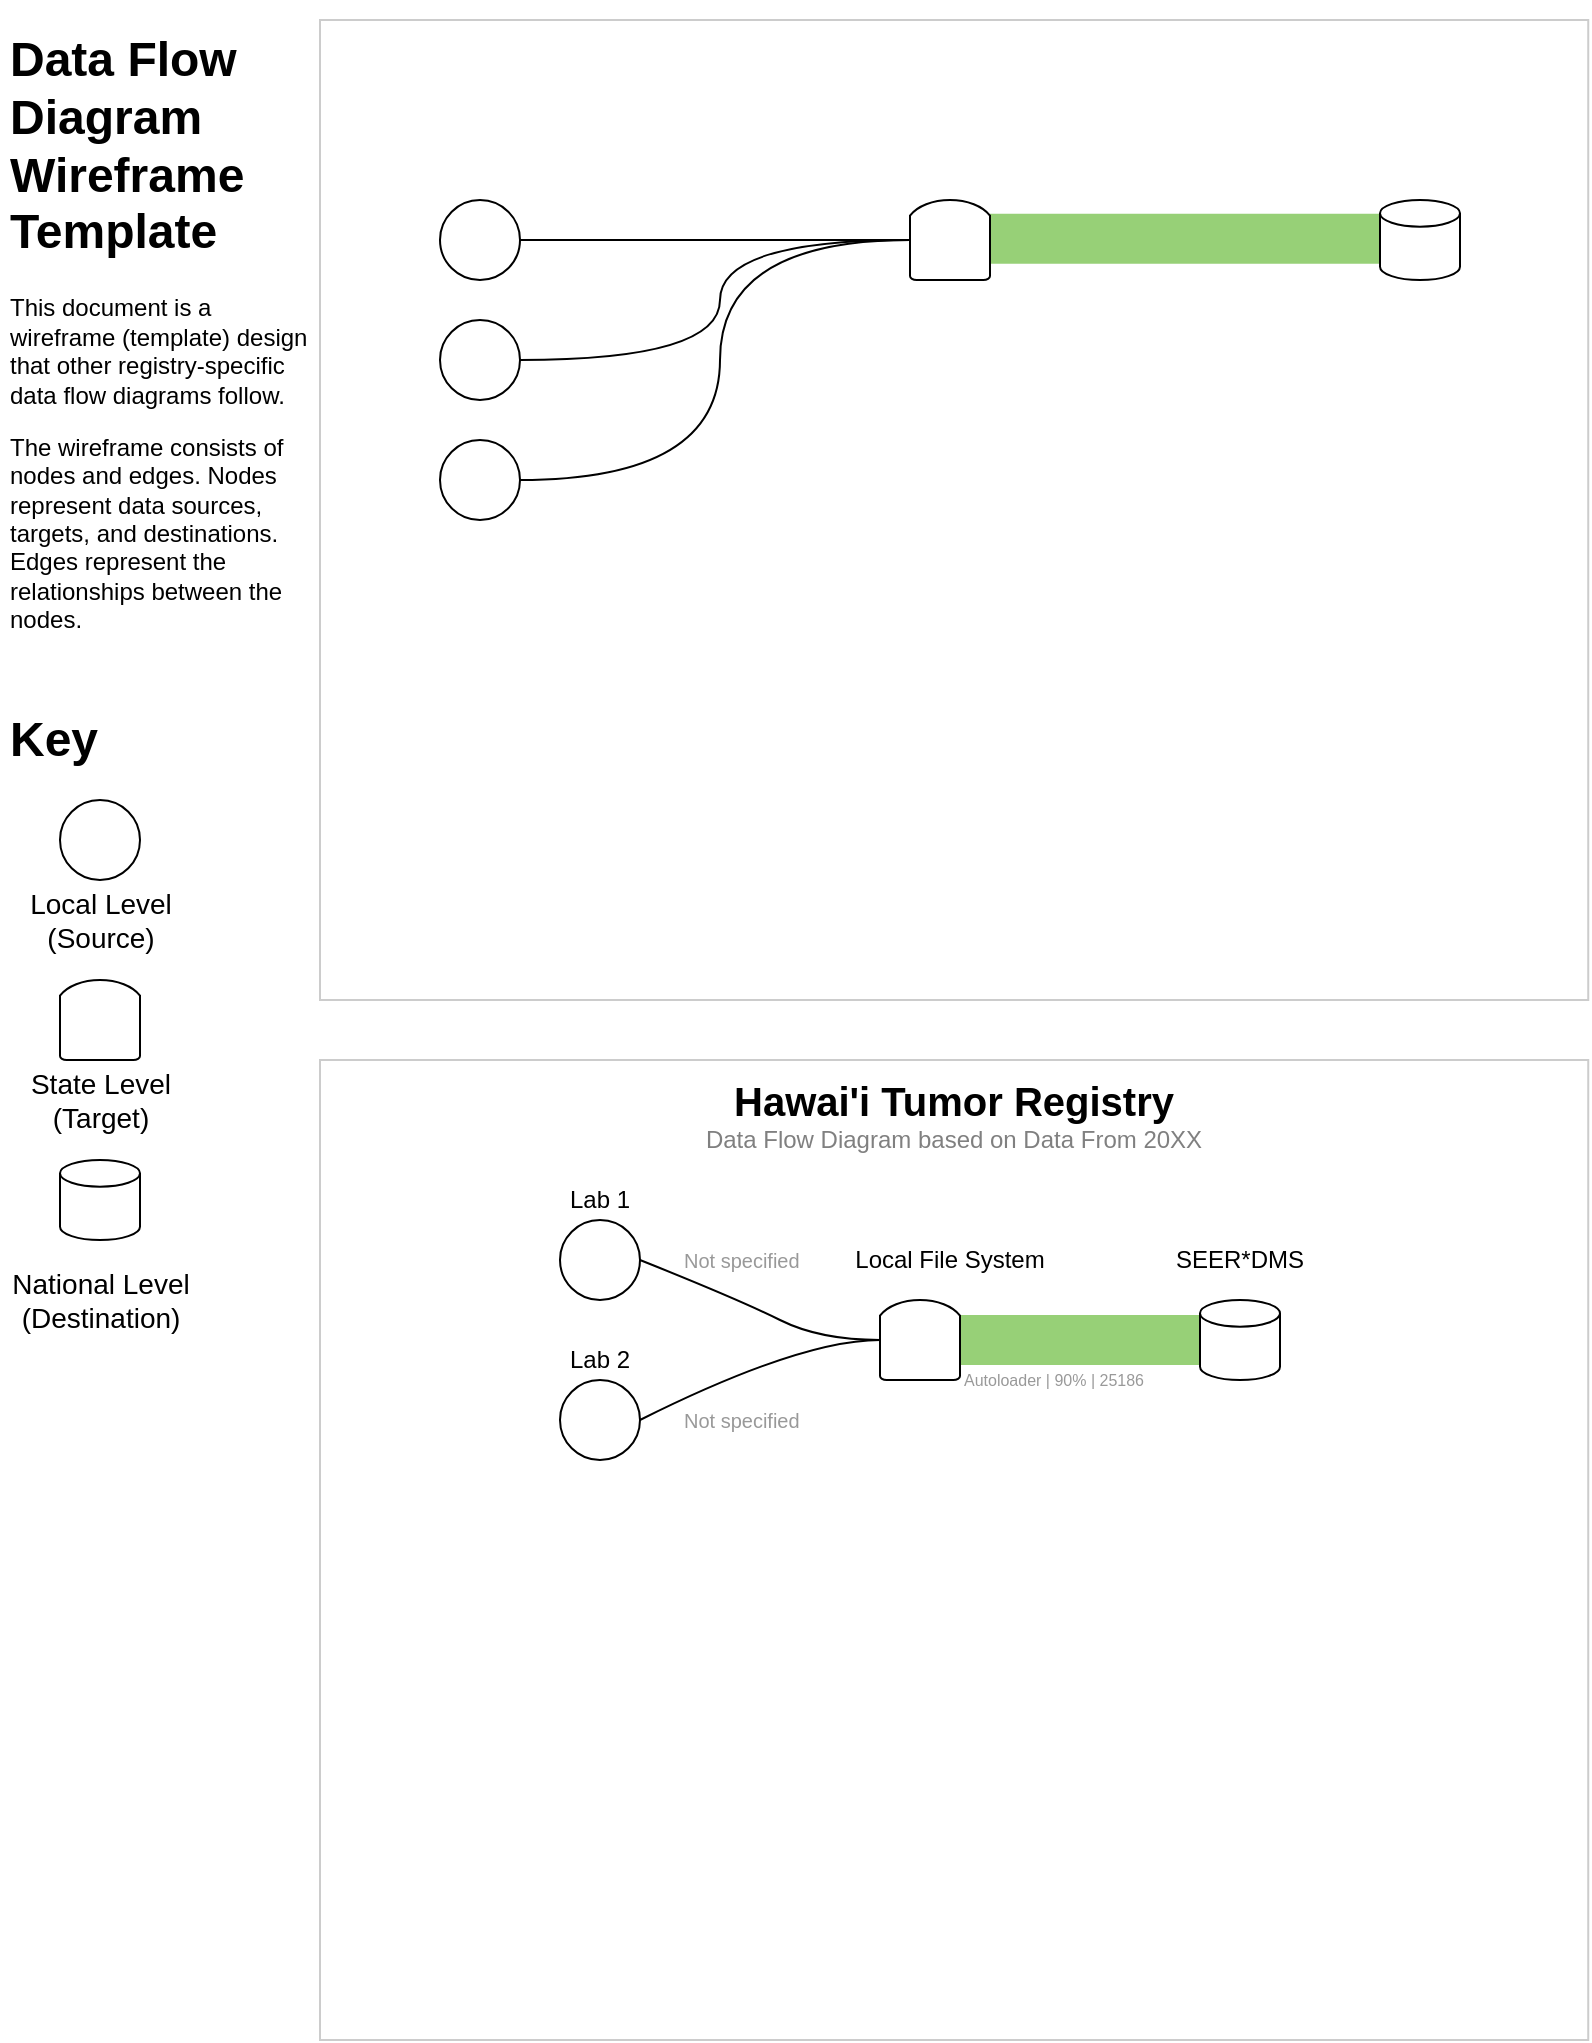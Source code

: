 <mxfile type="github" version="12.4.9">
  <diagram id="1LtGkpLCPf3KZeVMqJkY" name="Page-1">
    <mxGraphModel grid="1" dx="539" dy="319" gridSize="10" guides="1" tooltips="1" connect="1" arrows="1" fold="1" page="1" pageScale="1" pageWidth="850" pageHeight="1100" math="0" shadow="0">
      <root>
        <mxCell id="0"/>
        <mxCell id="1" value="Text" parent="0" style="locked=1;"/>
        <mxCell id="eJA-KfrndEvYRp83sPR4-4" value="&lt;h1&gt;Data Flow Diagram Wireframe Template&lt;/h1&gt;&lt;p&gt;This document is a wireframe (template) design that other registry-specific data flow diagrams follow.&lt;/p&gt;&lt;p&gt;The wireframe consists of nodes and edges. Nodes represent data sources, targets, and destinations. Edges represent the relationships between the nodes.&lt;/p&gt;" parent="1" style="text;html=1;strokeColor=none;fillColor=none;spacing=5;spacingTop=-20;whiteSpace=wrap;overflow=hidden;rounded=0;" vertex="1">
          <mxGeometry as="geometry" x="40" y="40" width="160" height="320"/>
        </mxCell>
        <mxCell id="eJA-KfrndEvYRp83sPR4-5" value="&lt;h1&gt;Key&lt;/h1&gt;&lt;p&gt;&lt;/p&gt;" parent="1" style="text;html=1;strokeColor=none;fillColor=none;spacing=5;spacingTop=-20;whiteSpace=wrap;overflow=hidden;rounded=0;" vertex="1">
          <mxGeometry as="geometry" x="40" y="380" width="160" height="40"/>
        </mxCell>
        <mxCell id="eJA-KfrndEvYRp83sPR4-17" value="" parent="1" style="ellipse;whiteSpace=wrap;html=1;aspect=fixed;" vertex="1">
          <mxGeometry as="geometry" x="70" y="430" width="40" height="40"/>
        </mxCell>
        <mxCell id="eJA-KfrndEvYRp83sPR4-21" value="" parent="1" style="strokeWidth=1;html=1;shape=mxgraph.flowchart.delay;whiteSpace=wrap;rotation=-90;" vertex="1">
          <mxGeometry as="geometry" x="70" y="520" width="40" height="40"/>
        </mxCell>
        <mxCell id="eJA-KfrndEvYRp83sPR4-22" value="" parent="1" style="strokeWidth=1;html=1;shape=mxgraph.flowchart.database;whiteSpace=wrap;" vertex="1">
          <mxGeometry as="geometry" x="70" y="610" width="40" height="40"/>
        </mxCell>
        <mxCell id="eJA-KfrndEvYRp83sPR4-24" value="&lt;div&gt;Local Level&lt;/div&gt;&lt;div&gt;(Source)&lt;/div&gt;" parent="1" style="text;html=1;align=center;verticalAlign=middle;resizable=0;points=[];autosize=1;fontSize=14;" vertex="1">
          <mxGeometry as="geometry" x="45" y="470" width="90" height="40"/>
        </mxCell>
        <mxCell id="eJA-KfrndEvYRp83sPR4-27" value="&lt;div&gt;State Level&lt;/div&gt;&lt;div&gt;(Target)&lt;/div&gt;" parent="1" style="text;html=1;align=center;verticalAlign=middle;resizable=0;points=[];autosize=1;fontSize=14;" vertex="1">
          <mxGeometry as="geometry" x="45" y="560" width="90" height="40"/>
        </mxCell>
        <mxCell id="eJA-KfrndEvYRp83sPR4-28" value="&lt;div&gt;National Level&lt;/div&gt;&lt;div&gt;(Destination)&lt;/div&gt;" parent="1" style="text;html=1;align=center;verticalAlign=middle;resizable=0;points=[];autosize=1;fontSize=14;" vertex="1">
          <mxGeometry as="geometry" x="40" y="660" width="100" height="40"/>
        </mxCell>
        <mxCell id="Dlc9sbz_LcFVTC8bd_fI-2" value="Sample Paper" parent="0" style="locked=1;"/>
        <mxCell id="Dlc9sbz_LcFVTC8bd_fI-3" value="" parent="Dlc9sbz_LcFVTC8bd_fI-2" style="whiteSpace=wrap;html=1;aspect=fixed;fillColor=none;strokeColor=#CCCCCC;glass=0;" vertex="1">
          <mxGeometry as="geometry" x="200" y="40" width="634.12" height="490"/>
        </mxCell>
        <mxCell id="Dlc9sbz_LcFVTC8bd_fI-21" value="" parent="Dlc9sbz_LcFVTC8bd_fI-2" style="whiteSpace=wrap;html=1;aspect=fixed;fillColor=none;strokeColor=#CCCCCC;glass=0;" vertex="1">
          <mxGeometry as="geometry" x="200" y="560" width="634.12" height="490"/>
        </mxCell>
        <mxCell id="eJA-KfrndEvYRp83sPR4-3" value="Edges" parent="0" style=""/>
        <mxCell id="Dlc9sbz_LcFVTC8bd_fI-16" value="" parent="eJA-KfrndEvYRp83sPR4-3" style="curved=1;endArrow=none;html=1;exitX=1;exitY=0.5;exitDx=0;exitDy=0;entryX=0.5;entryY=0;entryDx=0;entryDy=0;entryPerimeter=0;endFill=0;" edge="1">
          <mxGeometry as="geometry" width="50" height="50" relative="1">
            <mxPoint as="sourcePoint" x="300" y="270"/>
            <mxPoint as="targetPoint" x="495" y="150"/>
            <Array as="points">
              <mxPoint x="400" y="270"/>
              <mxPoint x="400" y="150"/>
            </Array>
          </mxGeometry>
        </mxCell>
        <mxCell id="Dlc9sbz_LcFVTC8bd_fI-17" value="" parent="eJA-KfrndEvYRp83sPR4-3" style="curved=1;endArrow=none;html=1;exitX=1;exitY=0.5;exitDx=0;exitDy=0;endFill=0;entryX=0.5;entryY=0;entryDx=0;entryDy=0;entryPerimeter=0;" edge="1">
          <mxGeometry as="geometry" width="50" height="50" relative="1">
            <mxPoint as="sourcePoint" x="300" y="210"/>
            <mxPoint as="targetPoint" x="495" y="150"/>
            <Array as="points">
              <mxPoint x="400" y="210"/>
              <mxPoint x="400" y="150"/>
            </Array>
          </mxGeometry>
        </mxCell>
        <mxCell id="Dlc9sbz_LcFVTC8bd_fI-18" value="" parent="eJA-KfrndEvYRp83sPR4-3" style="curved=1;endArrow=none;html=1;exitX=1;exitY=0.5;exitDx=0;exitDy=0;endFill=0;entryX=0.5;entryY=0;entryDx=0;entryDy=0;entryPerimeter=0;" edge="1">
          <mxGeometry as="geometry" width="50" height="50" relative="1">
            <mxPoint as="sourcePoint" x="300" y="150"/>
            <mxPoint as="targetPoint" x="495" y="150"/>
            <Array as="points"/>
          </mxGeometry>
        </mxCell>
        <mxCell id="Dlc9sbz_LcFVTC8bd_fI-19" value="" parent="eJA-KfrndEvYRp83sPR4-3" style="curved=1;endArrow=none;html=1;exitX=1;exitY=0.5;exitDx=0;exitDy=0;endFill=0;entryX=0.5;entryY=0;entryDx=0;entryDy=0;entryPerimeter=0;fillColor=#d5e8d4;strokeColor=#97D077;strokeWidth=25;" edge="1">
          <mxGeometry as="geometry" width="50" height="50" relative="1">
            <mxPoint as="sourcePoint" x="535" y="149.41"/>
            <mxPoint as="targetPoint" x="730" y="149.41"/>
            <Array as="points"/>
          </mxGeometry>
        </mxCell>
        <mxCell id="eJA-KfrndEvYRp83sPR4-2" value="Nodes" parent="0" style=""/>
        <mxCell id="Dlc9sbz_LcFVTC8bd_fI-7" value="" parent="eJA-KfrndEvYRp83sPR4-2" style="ellipse;whiteSpace=wrap;html=1;aspect=fixed;" vertex="1">
          <mxGeometry as="geometry" x="260.0" y="130" width="40" height="40"/>
        </mxCell>
        <mxCell id="Dlc9sbz_LcFVTC8bd_fI-8" value="" parent="eJA-KfrndEvYRp83sPR4-2" style="strokeWidth=1;html=1;shape=mxgraph.flowchart.delay;whiteSpace=wrap;rotation=-90;" vertex="1">
          <mxGeometry as="geometry" x="495" y="130" width="40" height="40"/>
        </mxCell>
        <mxCell id="Dlc9sbz_LcFVTC8bd_fI-9" value="" parent="eJA-KfrndEvYRp83sPR4-2" style="strokeWidth=1;html=1;shape=mxgraph.flowchart.database;whiteSpace=wrap;" vertex="1">
          <mxGeometry as="geometry" x="730" y="130" width="40" height="40"/>
        </mxCell>
        <mxCell id="Dlc9sbz_LcFVTC8bd_fI-10" value="" parent="eJA-KfrndEvYRp83sPR4-2" style="ellipse;whiteSpace=wrap;html=1;aspect=fixed;" vertex="1">
          <mxGeometry as="geometry" x="260" y="190" width="40" height="40"/>
        </mxCell>
        <mxCell id="Dlc9sbz_LcFVTC8bd_fI-11" value="" parent="eJA-KfrndEvYRp83sPR4-2" style="ellipse;whiteSpace=wrap;html=1;aspect=fixed;" vertex="1">
          <mxGeometry as="geometry" x="260" y="250" width="40" height="40"/>
        </mxCell>
        <mxCell id="Dlc9sbz_LcFVTC8bd_fI-22" value="Labels" parent="0"/>
        <mxCell id="Dlc9sbz_LcFVTC8bd_fI-24" value="" parent="Dlc9sbz_LcFVTC8bd_fI-22" style="curved=1;endArrow=none;html=1;exitX=1;exitY=0.5;exitDx=0;exitDy=0;endFill=0;entryX=0.5;entryY=0;entryDx=0;entryDy=0;entryPerimeter=0;" edge="1" source="Dlc9sbz_LcFVTC8bd_fI-30" target="Dlc9sbz_LcFVTC8bd_fI-28">
          <mxGeometry as="geometry" width="50" height="50" relative="1">
            <mxPoint as="sourcePoint" x="300" y="730"/>
            <mxPoint as="targetPoint" x="495" y="670"/>
            <Array as="points">
              <mxPoint x="360" y="740"/>
              <mxPoint x="440" y="700"/>
            </Array>
          </mxGeometry>
        </mxCell>
        <mxCell id="Dlc9sbz_LcFVTC8bd_fI-26" value="" parent="Dlc9sbz_LcFVTC8bd_fI-22" style="curved=1;endArrow=none;html=1;exitX=0.5;exitY=1;exitDx=0;exitDy=0;endFill=0;entryX=0;entryY=0.5;entryDx=0;entryDy=0;entryPerimeter=0;fillColor=#d5e8d4;strokeColor=#97D077;strokeWidth=25;exitPerimeter=0;" edge="1" source="Dlc9sbz_LcFVTC8bd_fI-28" target="Dlc9sbz_LcFVTC8bd_fI-29">
          <mxGeometry as="geometry" width="50" height="50" relative="1">
            <mxPoint as="sourcePoint" x="535" y="700.0"/>
            <mxPoint as="targetPoint" x="730" y="700.0"/>
            <Array as="points"/>
          </mxGeometry>
        </mxCell>
        <mxCell id="Dlc9sbz_LcFVTC8bd_fI-27" value="" parent="Dlc9sbz_LcFVTC8bd_fI-22" style="ellipse;whiteSpace=wrap;html=1;aspect=fixed;" vertex="1">
          <mxGeometry as="geometry" x="320.0" y="640" width="40" height="40"/>
        </mxCell>
        <mxCell id="Dlc9sbz_LcFVTC8bd_fI-28" value="" parent="Dlc9sbz_LcFVTC8bd_fI-22" style="strokeWidth=1;html=1;shape=mxgraph.flowchart.delay;whiteSpace=wrap;rotation=-90;" vertex="1">
          <mxGeometry as="geometry" x="480" y="680" width="40" height="40"/>
        </mxCell>
        <mxCell id="Dlc9sbz_LcFVTC8bd_fI-29" value="" parent="Dlc9sbz_LcFVTC8bd_fI-22" style="strokeWidth=1;html=1;shape=mxgraph.flowchart.database;whiteSpace=wrap;" vertex="1">
          <mxGeometry as="geometry" x="640" y="680" width="40" height="40"/>
        </mxCell>
        <mxCell id="Dlc9sbz_LcFVTC8bd_fI-30" value="" parent="Dlc9sbz_LcFVTC8bd_fI-22" style="ellipse;whiteSpace=wrap;html=1;aspect=fixed;" vertex="1">
          <mxGeometry as="geometry" x="320" y="720" width="40" height="40"/>
        </mxCell>
        <mxCell id="Dlc9sbz_LcFVTC8bd_fI-34" value="Local File System" parent="Dlc9sbz_LcFVTC8bd_fI-22" style="text;html=1;strokeColor=none;fillColor=none;align=center;verticalAlign=middle;whiteSpace=wrap;rounded=0;glass=0;" vertex="1">
          <mxGeometry as="geometry" x="465" y="650" width="100" height="20"/>
        </mxCell>
        <mxCell id="Dlc9sbz_LcFVTC8bd_fI-35" value="Lab 1" parent="Dlc9sbz_LcFVTC8bd_fI-22" style="text;html=1;strokeColor=none;fillColor=none;align=center;verticalAlign=middle;whiteSpace=wrap;rounded=0;glass=0;" vertex="1">
          <mxGeometry as="geometry" x="320" y="620" width="40" height="20"/>
        </mxCell>
        <mxCell id="Dlc9sbz_LcFVTC8bd_fI-36" value="Lab 2" parent="Dlc9sbz_LcFVTC8bd_fI-22" style="text;html=1;strokeColor=none;fillColor=none;align=center;verticalAlign=middle;whiteSpace=wrap;rounded=0;glass=0;" vertex="1">
          <mxGeometry as="geometry" x="320" y="700" width="40" height="20"/>
        </mxCell>
        <mxCell id="Dlc9sbz_LcFVTC8bd_fI-37" value="" parent="Dlc9sbz_LcFVTC8bd_fI-22" style="curved=1;endArrow=none;html=1;exitX=1;exitY=0.5;exitDx=0;exitDy=0;endFill=0;entryX=0.5;entryY=0;entryDx=0;entryDy=0;entryPerimeter=0;" edge="1" source="Dlc9sbz_LcFVTC8bd_fI-27" target="Dlc9sbz_LcFVTC8bd_fI-28">
          <mxGeometry as="geometry" width="50" height="50" relative="1">
            <mxPoint as="sourcePoint" x="310" y="740"/>
            <mxPoint as="targetPoint" x="505" y="680"/>
            <Array as="points">
              <mxPoint x="360" y="660"/>
              <mxPoint x="410" y="680"/>
              <mxPoint x="450" y="700"/>
            </Array>
          </mxGeometry>
        </mxCell>
        <mxCell id="Dlc9sbz_LcFVTC8bd_fI-38" value="SEER*DMS" parent="Dlc9sbz_LcFVTC8bd_fI-22" style="text;html=1;strokeColor=none;fillColor=none;align=center;verticalAlign=middle;whiteSpace=wrap;rounded=0;glass=0;" vertex="1">
          <mxGeometry as="geometry" x="610" y="650" width="100" height="20"/>
        </mxCell>
        <mxCell id="Dlc9sbz_LcFVTC8bd_fI-39" value="&lt;font color=&quot;#999999&quot; style=&quot;font-size: 8px;&quot;&gt;Autoloader | 90% | 25186&lt;/font&gt;" parent="Dlc9sbz_LcFVTC8bd_fI-22" style="text;html=1;strokeColor=none;fillColor=none;align=left;verticalAlign=middle;whiteSpace=wrap;rounded=0;glass=0;fontSize=8;" vertex="1">
          <mxGeometry as="geometry" x="520" y="710" width="195" height="20"/>
        </mxCell>
        <mxCell id="Dlc9sbz_LcFVTC8bd_fI-41" value="Not specified" parent="Dlc9sbz_LcFVTC8bd_fI-22" style="text;html=1;strokeColor=none;fillColor=none;align=left;verticalAlign=middle;whiteSpace=wrap;rounded=0;glass=0;fontSize=10;fontColor=#999999;" vertex="1">
          <mxGeometry as="geometry" x="380" y="730" width="70" height="20"/>
        </mxCell>
        <mxCell id="Dlc9sbz_LcFVTC8bd_fI-44" value="Not specified" parent="Dlc9sbz_LcFVTC8bd_fI-22" style="text;html=1;strokeColor=none;fillColor=none;align=left;verticalAlign=middle;whiteSpace=wrap;rounded=0;glass=0;fontSize=10;fontColor=#999999;" vertex="1">
          <mxGeometry as="geometry" x="380" y="650" width="70" height="20"/>
        </mxCell>
        <mxCell id="Dlc9sbz_LcFVTC8bd_fI-46" value="Hawai&#39;i Tumor Registry" parent="Dlc9sbz_LcFVTC8bd_fI-22" style="text;html=1;strokeColor=none;fillColor=none;align=center;verticalAlign=middle;whiteSpace=wrap;rounded=0;glass=0;fontSize=20;fontFamily=Helvetica;fontStyle=1" vertex="1">
          <mxGeometry as="geometry" x="200" y="570" width="634.12" height="20"/>
        </mxCell>
        <mxCell id="Dlc9sbz_LcFVTC8bd_fI-47" value="Data Flow Diagram based on Data From 20XX" parent="Dlc9sbz_LcFVTC8bd_fI-22" style="text;html=1;strokeColor=none;fillColor=none;align=center;verticalAlign=middle;whiteSpace=wrap;rounded=0;glass=0;fontSize=12;fontFamily=Helvetica;fontStyle=0;fontColor=#808080;" vertex="1">
          <mxGeometry as="geometry" x="200" y="590" width="634.12" height="20"/>
        </mxCell>
      </root>
    </mxGraphModel>
  </diagram>
</mxfile>
